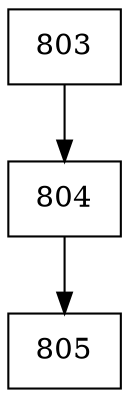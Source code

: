 digraph G {
  node [shape=record];
  node0 [label="{803}"];
  node0 -> node1;
  node1 [label="{804}"];
  node1 -> node2;
  node2 [label="{805}"];
}
